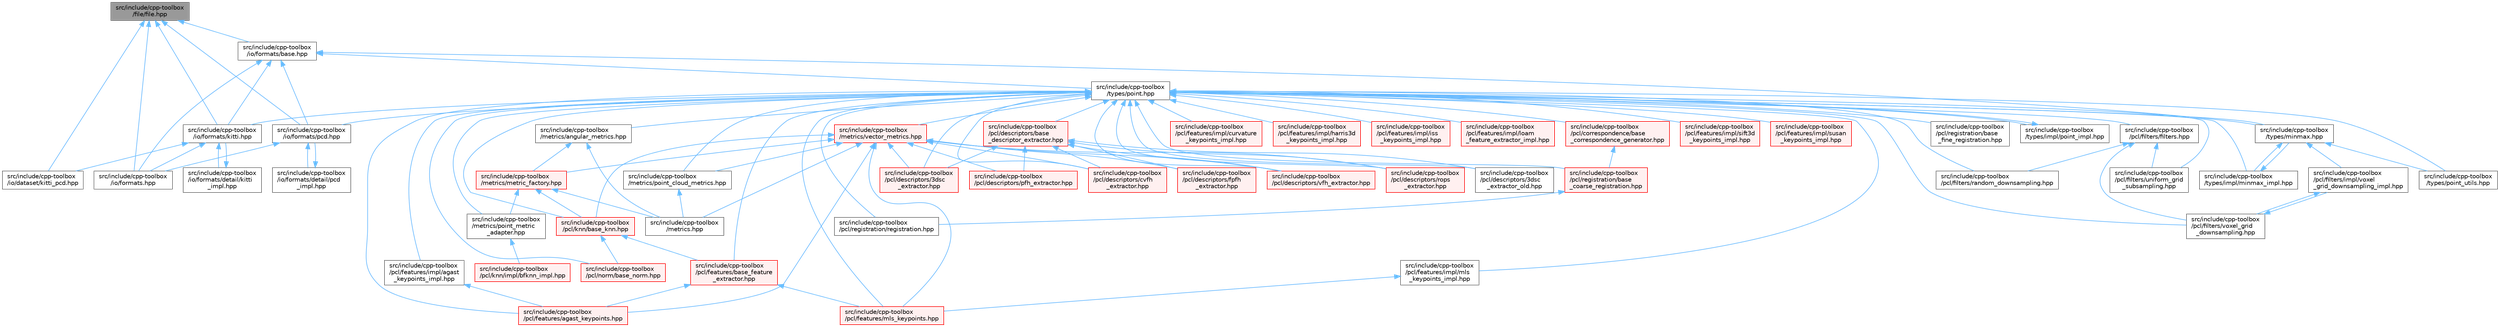 digraph "src/include/cpp-toolbox/file/file.hpp"
{
 // LATEX_PDF_SIZE
  bgcolor="transparent";
  edge [fontname=Helvetica,fontsize=10,labelfontname=Helvetica,labelfontsize=10];
  node [fontname=Helvetica,fontsize=10,shape=box,height=0.2,width=0.4];
  Node1 [id="Node000001",label="src/include/cpp-toolbox\l/file/file.hpp",height=0.2,width=0.4,color="gray40", fillcolor="grey60", style="filled", fontcolor="black",tooltip=" "];
  Node1 -> Node2 [id="edge1_Node000001_Node000002",dir="back",color="steelblue1",style="solid",tooltip=" "];
  Node2 [id="Node000002",label="src/include/cpp-toolbox\l/io/dataset/kitti_pcd.hpp",height=0.2,width=0.4,color="grey40", fillcolor="white", style="filled",URL="$kitti__pcd_8hpp.html",tooltip=" "];
  Node1 -> Node3 [id="edge2_Node000001_Node000003",dir="back",color="steelblue1",style="solid",tooltip=" "];
  Node3 [id="Node000003",label="src/include/cpp-toolbox\l/io/formats.hpp",height=0.2,width=0.4,color="grey40", fillcolor="white", style="filled",URL="$formats_8hpp.html",tooltip=" "];
  Node1 -> Node4 [id="edge3_Node000001_Node000004",dir="back",color="steelblue1",style="solid",tooltip=" "];
  Node4 [id="Node000004",label="src/include/cpp-toolbox\l/io/formats/base.hpp",height=0.2,width=0.4,color="grey40", fillcolor="white", style="filled",URL="$io_2formats_2base_8hpp.html",tooltip=" "];
  Node4 -> Node3 [id="edge4_Node000004_Node000003",dir="back",color="steelblue1",style="solid",tooltip=" "];
  Node4 -> Node5 [id="edge5_Node000004_Node000005",dir="back",color="steelblue1",style="solid",tooltip=" "];
  Node5 [id="Node000005",label="src/include/cpp-toolbox\l/io/formats/kitti.hpp",height=0.2,width=0.4,color="grey40", fillcolor="white", style="filled",URL="$kitti_8hpp.html",tooltip=" "];
  Node5 -> Node2 [id="edge6_Node000005_Node000002",dir="back",color="steelblue1",style="solid",tooltip=" "];
  Node5 -> Node3 [id="edge7_Node000005_Node000003",dir="back",color="steelblue1",style="solid",tooltip=" "];
  Node5 -> Node6 [id="edge8_Node000005_Node000006",dir="back",color="steelblue1",style="solid",tooltip=" "];
  Node6 [id="Node000006",label="src/include/cpp-toolbox\l/io/formats/detail/kitti\l_impl.hpp",height=0.2,width=0.4,color="grey40", fillcolor="white", style="filled",URL="$kitti__impl_8hpp.html",tooltip="此文件包含 kitti_format_t 的模板实现/This file contains the template implementations for kitti_format_t"];
  Node6 -> Node5 [id="edge9_Node000006_Node000005",dir="back",color="steelblue1",style="solid",tooltip=" "];
  Node4 -> Node7 [id="edge10_Node000004_Node000007",dir="back",color="steelblue1",style="solid",tooltip=" "];
  Node7 [id="Node000007",label="src/include/cpp-toolbox\l/io/formats/pcd.hpp",height=0.2,width=0.4,color="grey40", fillcolor="white", style="filled",URL="$pcd_8hpp.html",tooltip=" "];
  Node7 -> Node3 [id="edge11_Node000007_Node000003",dir="back",color="steelblue1",style="solid",tooltip=" "];
  Node7 -> Node8 [id="edge12_Node000007_Node000008",dir="back",color="steelblue1",style="solid",tooltip=" "];
  Node8 [id="Node000008",label="src/include/cpp-toolbox\l/io/formats/detail/pcd\l_impl.hpp",height=0.2,width=0.4,color="grey40", fillcolor="white", style="filled",URL="$pcd__impl_8hpp.html",tooltip="此文件包含 pcd_format_t 的模板实现/This file contains the template implementations for pcd_format_t"];
  Node8 -> Node7 [id="edge13_Node000008_Node000007",dir="back",color="steelblue1",style="solid",tooltip=" "];
  Node4 -> Node9 [id="edge14_Node000004_Node000009",dir="back",color="steelblue1",style="solid",tooltip=" "];
  Node9 [id="Node000009",label="src/include/cpp-toolbox\l/types/minmax.hpp",height=0.2,width=0.4,color="grey40", fillcolor="white", style="filled",URL="$minmax_8hpp.html",tooltip=" "];
  Node9 -> Node10 [id="edge15_Node000009_Node000010",dir="back",color="steelblue1",style="solid",tooltip=" "];
  Node10 [id="Node000010",label="src/include/cpp-toolbox\l/pcl/filters/impl/voxel\l_grid_downsampling_impl.hpp",height=0.2,width=0.4,color="grey40", fillcolor="white", style="filled",URL="$voxel__grid__downsampling__impl_8hpp.html",tooltip=" "];
  Node10 -> Node11 [id="edge16_Node000010_Node000011",dir="back",color="steelblue1",style="solid",tooltip=" "];
  Node11 [id="Node000011",label="src/include/cpp-toolbox\l/pcl/filters/voxel_grid\l_downsampling.hpp",height=0.2,width=0.4,color="grey40", fillcolor="white", style="filled",URL="$voxel__grid__downsampling_8hpp.html",tooltip=" "];
  Node11 -> Node10 [id="edge17_Node000011_Node000010",dir="back",color="steelblue1",style="solid",tooltip=" "];
  Node9 -> Node12 [id="edge18_Node000009_Node000012",dir="back",color="steelblue1",style="solid",tooltip=" "];
  Node12 [id="Node000012",label="src/include/cpp-toolbox\l/types/impl/minmax_impl.hpp",height=0.2,width=0.4,color="grey40", fillcolor="white", style="filled",URL="$minmax__impl_8hpp.html",tooltip=" "];
  Node12 -> Node9 [id="edge19_Node000012_Node000009",dir="back",color="steelblue1",style="solid",tooltip=" "];
  Node9 -> Node13 [id="edge20_Node000009_Node000013",dir="back",color="steelblue1",style="solid",tooltip=" "];
  Node13 [id="Node000013",label="src/include/cpp-toolbox\l/types/point_utils.hpp",height=0.2,width=0.4,color="grey40", fillcolor="white", style="filled",URL="$point__utils_8hpp.html",tooltip=" "];
  Node4 -> Node14 [id="edge21_Node000004_Node000014",dir="back",color="steelblue1",style="solid",tooltip=" "];
  Node14 [id="Node000014",label="src/include/cpp-toolbox\l/types/point.hpp",height=0.2,width=0.4,color="grey40", fillcolor="white", style="filled",URL="$point_8hpp.html",tooltip=" "];
  Node14 -> Node5 [id="edge22_Node000014_Node000005",dir="back",color="steelblue1",style="solid",tooltip=" "];
  Node14 -> Node7 [id="edge23_Node000014_Node000007",dir="back",color="steelblue1",style="solid",tooltip=" "];
  Node14 -> Node15 [id="edge24_Node000014_Node000015",dir="back",color="steelblue1",style="solid",tooltip=" "];
  Node15 [id="Node000015",label="src/include/cpp-toolbox\l/metrics/angular_metrics.hpp",height=0.2,width=0.4,color="grey40", fillcolor="white", style="filled",URL="$angular__metrics_8hpp.html",tooltip=" "];
  Node15 -> Node16 [id="edge25_Node000015_Node000016",dir="back",color="steelblue1",style="solid",tooltip=" "];
  Node16 [id="Node000016",label="src/include/cpp-toolbox\l/metrics.hpp",height=0.2,width=0.4,color="grey40", fillcolor="white", style="filled",URL="$metrics_8hpp.html",tooltip=" "];
  Node15 -> Node17 [id="edge26_Node000015_Node000017",dir="back",color="steelblue1",style="solid",tooltip=" "];
  Node17 [id="Node000017",label="src/include/cpp-toolbox\l/metrics/metric_factory.hpp",height=0.2,width=0.4,color="red", fillcolor="#FFF0F0", style="filled",URL="$metric__factory_8hpp.html",tooltip=" "];
  Node17 -> Node16 [id="edge27_Node000017_Node000016",dir="back",color="steelblue1",style="solid",tooltip=" "];
  Node17 -> Node18 [id="edge28_Node000017_Node000018",dir="back",color="steelblue1",style="solid",tooltip=" "];
  Node18 [id="Node000018",label="src/include/cpp-toolbox\l/metrics/point_metric\l_adapter.hpp",height=0.2,width=0.4,color="grey40", fillcolor="white", style="filled",URL="$point__metric__adapter_8hpp.html",tooltip=" "];
  Node18 -> Node19 [id="edge29_Node000018_Node000019",dir="back",color="steelblue1",style="solid",tooltip=" "];
  Node19 [id="Node000019",label="src/include/cpp-toolbox\l/pcl/knn/impl/bfknn_impl.hpp",height=0.2,width=0.4,color="red", fillcolor="#FFF0F0", style="filled",URL="$bfknn__impl_8hpp.html",tooltip=" "];
  Node17 -> Node54 [id="edge30_Node000017_Node000054",dir="back",color="steelblue1",style="solid",tooltip=" "];
  Node54 [id="Node000054",label="src/include/cpp-toolbox\l/pcl/knn/base_knn.hpp",height=0.2,width=0.4,color="red", fillcolor="#FFF0F0", style="filled",URL="$base__knn_8hpp.html",tooltip=" "];
  Node54 -> Node58 [id="edge31_Node000054_Node000058",dir="back",color="steelblue1",style="solid",tooltip=" "];
  Node58 [id="Node000058",label="src/include/cpp-toolbox\l/pcl/features/base_feature\l_extractor.hpp",height=0.2,width=0.4,color="red", fillcolor="#FFF0F0", style="filled",URL="$base__feature__extractor_8hpp.html",tooltip=" "];
  Node58 -> Node37 [id="edge32_Node000058_Node000037",dir="back",color="steelblue1",style="solid",tooltip=" "];
  Node37 [id="Node000037",label="src/include/cpp-toolbox\l/pcl/features/agast_keypoints.hpp",height=0.2,width=0.4,color="red", fillcolor="#FFF0F0", style="filled",URL="$agast__keypoints_8hpp.html",tooltip=" "];
  Node58 -> Node42 [id="edge33_Node000058_Node000042",dir="back",color="steelblue1",style="solid",tooltip=" "];
  Node42 [id="Node000042",label="src/include/cpp-toolbox\l/pcl/features/mls_keypoints.hpp",height=0.2,width=0.4,color="red", fillcolor="#FFF0F0", style="filled",URL="$mls__keypoints_8hpp.html",tooltip=" "];
  Node54 -> Node60 [id="edge34_Node000054_Node000060",dir="back",color="steelblue1",style="solid",tooltip=" "];
  Node60 [id="Node000060",label="src/include/cpp-toolbox\l/pcl/norm/base_norm.hpp",height=0.2,width=0.4,color="red", fillcolor="#FFF0F0", style="filled",URL="$base__norm_8hpp.html",tooltip=" "];
  Node14 -> Node61 [id="edge35_Node000014_Node000061",dir="back",color="steelblue1",style="solid",tooltip=" "];
  Node61 [id="Node000061",label="src/include/cpp-toolbox\l/metrics/point_cloud_metrics.hpp",height=0.2,width=0.4,color="grey40", fillcolor="white", style="filled",URL="$point__cloud__metrics_8hpp.html",tooltip=" "];
  Node61 -> Node16 [id="edge36_Node000061_Node000016",dir="back",color="steelblue1",style="solid",tooltip=" "];
  Node14 -> Node18 [id="edge37_Node000014_Node000018",dir="back",color="steelblue1",style="solid",tooltip=" "];
  Node14 -> Node62 [id="edge38_Node000014_Node000062",dir="back",color="steelblue1",style="solid",tooltip=" "];
  Node62 [id="Node000062",label="src/include/cpp-toolbox\l/metrics/vector_metrics.hpp",height=0.2,width=0.4,color="red", fillcolor="#FFF0F0", style="filled",URL="$vector__metrics_8hpp.html",tooltip=" "];
  Node62 -> Node16 [id="edge39_Node000062_Node000016",dir="back",color="steelblue1",style="solid",tooltip=" "];
  Node62 -> Node17 [id="edge40_Node000062_Node000017",dir="back",color="steelblue1",style="solid",tooltip=" "];
  Node62 -> Node61 [id="edge41_Node000062_Node000061",dir="back",color="steelblue1",style="solid",tooltip=" "];
  Node62 -> Node24 [id="edge42_Node000062_Node000024",dir="back",color="steelblue1",style="solid",tooltip=" "];
  Node24 [id="Node000024",label="src/include/cpp-toolbox\l/pcl/descriptors/3dsc\l_extractor.hpp",height=0.2,width=0.4,color="red", fillcolor="#FFF0F0", style="filled",URL="$3dsc__extractor_8hpp.html",tooltip=" "];
  Node62 -> Node26 [id="edge43_Node000062_Node000026",dir="back",color="steelblue1",style="solid",tooltip=" "];
  Node26 [id="Node000026",label="src/include/cpp-toolbox\l/pcl/descriptors/cvfh\l_extractor.hpp",height=0.2,width=0.4,color="red", fillcolor="#FFF0F0", style="filled",URL="$cvfh__extractor_8hpp.html",tooltip=" "];
  Node62 -> Node27 [id="edge44_Node000062_Node000027",dir="back",color="steelblue1",style="solid",tooltip=" "];
  Node27 [id="Node000027",label="src/include/cpp-toolbox\l/pcl/descriptors/fpfh\l_extractor.hpp",height=0.2,width=0.4,color="red", fillcolor="#FFF0F0", style="filled",URL="$fpfh__extractor_8hpp.html",tooltip=" "];
  Node62 -> Node31 [id="edge45_Node000062_Node000031",dir="back",color="steelblue1",style="solid",tooltip=" "];
  Node31 [id="Node000031",label="src/include/cpp-toolbox\l/pcl/descriptors/pfh_extractor.hpp",height=0.2,width=0.4,color="red", fillcolor="#FFF0F0", style="filled",URL="$pfh__extractor_8hpp.html",tooltip=" "];
  Node62 -> Node33 [id="edge46_Node000062_Node000033",dir="back",color="steelblue1",style="solid",tooltip=" "];
  Node33 [id="Node000033",label="src/include/cpp-toolbox\l/pcl/descriptors/rops\l_extractor.hpp",height=0.2,width=0.4,color="red", fillcolor="#FFF0F0", style="filled",URL="$rops__extractor_8hpp.html",tooltip=" "];
  Node62 -> Node36 [id="edge47_Node000062_Node000036",dir="back",color="steelblue1",style="solid",tooltip=" "];
  Node36 [id="Node000036",label="src/include/cpp-toolbox\l/pcl/descriptors/vfh_extractor.hpp",height=0.2,width=0.4,color="red", fillcolor="#FFF0F0", style="filled",URL="$vfh__extractor_8hpp.html",tooltip=" "];
  Node62 -> Node37 [id="edge48_Node000062_Node000037",dir="back",color="steelblue1",style="solid",tooltip=" "];
  Node62 -> Node42 [id="edge49_Node000062_Node000042",dir="back",color="steelblue1",style="solid",tooltip=" "];
  Node62 -> Node54 [id="edge50_Node000062_Node000054",dir="back",color="steelblue1",style="solid",tooltip=" "];
  Node14 -> Node63 [id="edge51_Node000014_Node000063",dir="back",color="steelblue1",style="solid",tooltip=" "];
  Node63 [id="Node000063",label="src/include/cpp-toolbox\l/pcl/correspondence/base\l_correspondence_generator.hpp",height=0.2,width=0.4,color="red", fillcolor="#FFF0F0", style="filled",URL="$base__correspondence__generator_8hpp.html",tooltip=" "];
  Node63 -> Node65 [id="edge52_Node000063_Node000065",dir="back",color="steelblue1",style="solid",tooltip=" "];
  Node65 [id="Node000065",label="src/include/cpp-toolbox\l/pcl/registration/base\l_coarse_registration.hpp",height=0.2,width=0.4,color="red", fillcolor="#FFF0F0", style="filled",URL="$base__coarse__registration_8hpp.html",tooltip=" "];
  Node65 -> Node51 [id="edge53_Node000065_Node000051",dir="back",color="steelblue1",style="solid",tooltip=" "];
  Node51 [id="Node000051",label="src/include/cpp-toolbox\l/pcl/registration/registration.hpp",height=0.2,width=0.4,color="grey40", fillcolor="white", style="filled",URL="$registration_8hpp.html",tooltip="点云配准算法统一导出文件 / Unified export file for point cloud registration algorithms"];
  Node14 -> Node24 [id="edge54_Node000014_Node000024",dir="back",color="steelblue1",style="solid",tooltip=" "];
  Node14 -> Node47 [id="edge55_Node000014_Node000047",dir="back",color="steelblue1",style="solid",tooltip=" "];
  Node47 [id="Node000047",label="src/include/cpp-toolbox\l/pcl/descriptors/3dsc\l_extractor_old.hpp",height=0.2,width=0.4,color="grey40", fillcolor="white", style="filled",URL="$3dsc__extractor__old_8hpp.html",tooltip=" "];
  Node14 -> Node68 [id="edge56_Node000014_Node000068",dir="back",color="steelblue1",style="solid",tooltip=" "];
  Node68 [id="Node000068",label="src/include/cpp-toolbox\l/pcl/descriptors/base\l_descriptor_extractor.hpp",height=0.2,width=0.4,color="red", fillcolor="#FFF0F0", style="filled",URL="$base__descriptor__extractor_8hpp.html",tooltip=" "];
  Node68 -> Node24 [id="edge57_Node000068_Node000024",dir="back",color="steelblue1",style="solid",tooltip=" "];
  Node68 -> Node47 [id="edge58_Node000068_Node000047",dir="back",color="steelblue1",style="solid",tooltip=" "];
  Node68 -> Node26 [id="edge59_Node000068_Node000026",dir="back",color="steelblue1",style="solid",tooltip=" "];
  Node68 -> Node27 [id="edge60_Node000068_Node000027",dir="back",color="steelblue1",style="solid",tooltip=" "];
  Node68 -> Node31 [id="edge61_Node000068_Node000031",dir="back",color="steelblue1",style="solid",tooltip=" "];
  Node68 -> Node33 [id="edge62_Node000068_Node000033",dir="back",color="steelblue1",style="solid",tooltip=" "];
  Node68 -> Node36 [id="edge63_Node000068_Node000036",dir="back",color="steelblue1",style="solid",tooltip=" "];
  Node14 -> Node26 [id="edge64_Node000014_Node000026",dir="back",color="steelblue1",style="solid",tooltip=" "];
  Node14 -> Node33 [id="edge65_Node000014_Node000033",dir="back",color="steelblue1",style="solid",tooltip=" "];
  Node14 -> Node36 [id="edge66_Node000014_Node000036",dir="back",color="steelblue1",style="solid",tooltip=" "];
  Node14 -> Node37 [id="edge67_Node000014_Node000037",dir="back",color="steelblue1",style="solid",tooltip=" "];
  Node14 -> Node58 [id="edge68_Node000014_Node000058",dir="back",color="steelblue1",style="solid",tooltip=" "];
  Node14 -> Node69 [id="edge69_Node000014_Node000069",dir="back",color="steelblue1",style="solid",tooltip=" "];
  Node69 [id="Node000069",label="src/include/cpp-toolbox\l/pcl/features/impl/agast\l_keypoints_impl.hpp",height=0.2,width=0.4,color="grey40", fillcolor="white", style="filled",URL="$agast__keypoints__impl_8hpp.html",tooltip=" "];
  Node69 -> Node37 [id="edge70_Node000069_Node000037",dir="back",color="steelblue1",style="solid",tooltip=" "];
  Node14 -> Node70 [id="edge71_Node000014_Node000070",dir="back",color="steelblue1",style="solid",tooltip=" "];
  Node70 [id="Node000070",label="src/include/cpp-toolbox\l/pcl/features/impl/curvature\l_keypoints_impl.hpp",height=0.2,width=0.4,color="red", fillcolor="#FFF0F0", style="filled",URL="$curvature__keypoints__impl_8hpp.html",tooltip=" "];
  Node14 -> Node71 [id="edge72_Node000014_Node000071",dir="back",color="steelblue1",style="solid",tooltip=" "];
  Node71 [id="Node000071",label="src/include/cpp-toolbox\l/pcl/features/impl/harris3d\l_keypoints_impl.hpp",height=0.2,width=0.4,color="red", fillcolor="#FFF0F0", style="filled",URL="$harris3d__keypoints__impl_8hpp.html",tooltip=" "];
  Node14 -> Node72 [id="edge73_Node000014_Node000072",dir="back",color="steelblue1",style="solid",tooltip=" "];
  Node72 [id="Node000072",label="src/include/cpp-toolbox\l/pcl/features/impl/iss\l_keypoints_impl.hpp",height=0.2,width=0.4,color="red", fillcolor="#FFF0F0", style="filled",URL="$iss__keypoints__impl_8hpp.html",tooltip=" "];
  Node14 -> Node73 [id="edge74_Node000014_Node000073",dir="back",color="steelblue1",style="solid",tooltip=" "];
  Node73 [id="Node000073",label="src/include/cpp-toolbox\l/pcl/features/impl/loam\l_feature_extractor_impl.hpp",height=0.2,width=0.4,color="red", fillcolor="#FFF0F0", style="filled",URL="$loam__feature__extractor__impl_8hpp.html",tooltip=" "];
  Node14 -> Node74 [id="edge75_Node000014_Node000074",dir="back",color="steelblue1",style="solid",tooltip=" "];
  Node74 [id="Node000074",label="src/include/cpp-toolbox\l/pcl/features/impl/mls\l_keypoints_impl.hpp",height=0.2,width=0.4,color="grey40", fillcolor="white", style="filled",URL="$mls__keypoints__impl_8hpp.html",tooltip=" "];
  Node74 -> Node42 [id="edge76_Node000074_Node000042",dir="back",color="steelblue1",style="solid",tooltip=" "];
  Node14 -> Node75 [id="edge77_Node000014_Node000075",dir="back",color="steelblue1",style="solid",tooltip=" "];
  Node75 [id="Node000075",label="src/include/cpp-toolbox\l/pcl/features/impl/sift3d\l_keypoints_impl.hpp",height=0.2,width=0.4,color="red", fillcolor="#FFF0F0", style="filled",URL="$sift3d__keypoints__impl_8hpp.html",tooltip=" "];
  Node14 -> Node76 [id="edge78_Node000014_Node000076",dir="back",color="steelblue1",style="solid",tooltip=" "];
  Node76 [id="Node000076",label="src/include/cpp-toolbox\l/pcl/features/impl/susan\l_keypoints_impl.hpp",height=0.2,width=0.4,color="red", fillcolor="#FFF0F0", style="filled",URL="$susan__keypoints__impl_8hpp.html",tooltip=" "];
  Node14 -> Node42 [id="edge79_Node000014_Node000042",dir="back",color="steelblue1",style="solid",tooltip=" "];
  Node14 -> Node77 [id="edge80_Node000014_Node000077",dir="back",color="steelblue1",style="solid",tooltip=" "];
  Node77 [id="Node000077",label="src/include/cpp-toolbox\l/pcl/filters/filters.hpp",height=0.2,width=0.4,color="grey40", fillcolor="white", style="filled",URL="$filters_8hpp.html",tooltip=" "];
  Node77 -> Node78 [id="edge81_Node000077_Node000078",dir="back",color="steelblue1",style="solid",tooltip=" "];
  Node78 [id="Node000078",label="src/include/cpp-toolbox\l/pcl/filters/random_downsampling.hpp",height=0.2,width=0.4,color="grey40", fillcolor="white", style="filled",URL="$random__downsampling_8hpp.html",tooltip=" "];
  Node77 -> Node79 [id="edge82_Node000077_Node000079",dir="back",color="steelblue1",style="solid",tooltip=" "];
  Node79 [id="Node000079",label="src/include/cpp-toolbox\l/pcl/filters/uniform_grid\l_subsampling.hpp",height=0.2,width=0.4,color="grey40", fillcolor="white", style="filled",URL="$uniform__grid__subsampling_8hpp.html",tooltip=" "];
  Node77 -> Node11 [id="edge83_Node000077_Node000011",dir="back",color="steelblue1",style="solid",tooltip=" "];
  Node14 -> Node78 [id="edge84_Node000014_Node000078",dir="back",color="steelblue1",style="solid",tooltip=" "];
  Node14 -> Node79 [id="edge85_Node000014_Node000079",dir="back",color="steelblue1",style="solid",tooltip=" "];
  Node14 -> Node11 [id="edge86_Node000014_Node000011",dir="back",color="steelblue1",style="solid",tooltip=" "];
  Node14 -> Node54 [id="edge87_Node000014_Node000054",dir="back",color="steelblue1",style="solid",tooltip=" "];
  Node14 -> Node60 [id="edge88_Node000014_Node000060",dir="back",color="steelblue1",style="solid",tooltip=" "];
  Node14 -> Node65 [id="edge89_Node000014_Node000065",dir="back",color="steelblue1",style="solid",tooltip=" "];
  Node14 -> Node80 [id="edge90_Node000014_Node000080",dir="back",color="steelblue1",style="solid",tooltip=" "];
  Node80 [id="Node000080",label="src/include/cpp-toolbox\l/pcl/registration/base\l_fine_registration.hpp",height=0.2,width=0.4,color="grey40", fillcolor="white", style="filled",URL="$base__fine__registration_8hpp.html",tooltip=" "];
  Node14 -> Node51 [id="edge91_Node000014_Node000051",dir="back",color="steelblue1",style="solid",tooltip=" "];
  Node14 -> Node12 [id="edge92_Node000014_Node000012",dir="back",color="steelblue1",style="solid",tooltip=" "];
  Node14 -> Node81 [id="edge93_Node000014_Node000081",dir="back",color="steelblue1",style="solid",tooltip=" "];
  Node81 [id="Node000081",label="src/include/cpp-toolbox\l/types/impl/point_impl.hpp",height=0.2,width=0.4,color="grey40", fillcolor="white", style="filled",URL="$point__impl_8hpp.html",tooltip=" "];
  Node81 -> Node14 [id="edge94_Node000081_Node000014",dir="back",color="steelblue1",style="solid",tooltip=" "];
  Node14 -> Node9 [id="edge95_Node000014_Node000009",dir="back",color="steelblue1",style="solid",tooltip=" "];
  Node14 -> Node13 [id="edge96_Node000014_Node000013",dir="back",color="steelblue1",style="solid",tooltip=" "];
  Node1 -> Node5 [id="edge97_Node000001_Node000005",dir="back",color="steelblue1",style="solid",tooltip=" "];
  Node1 -> Node7 [id="edge98_Node000001_Node000007",dir="back",color="steelblue1",style="solid",tooltip=" "];
}
